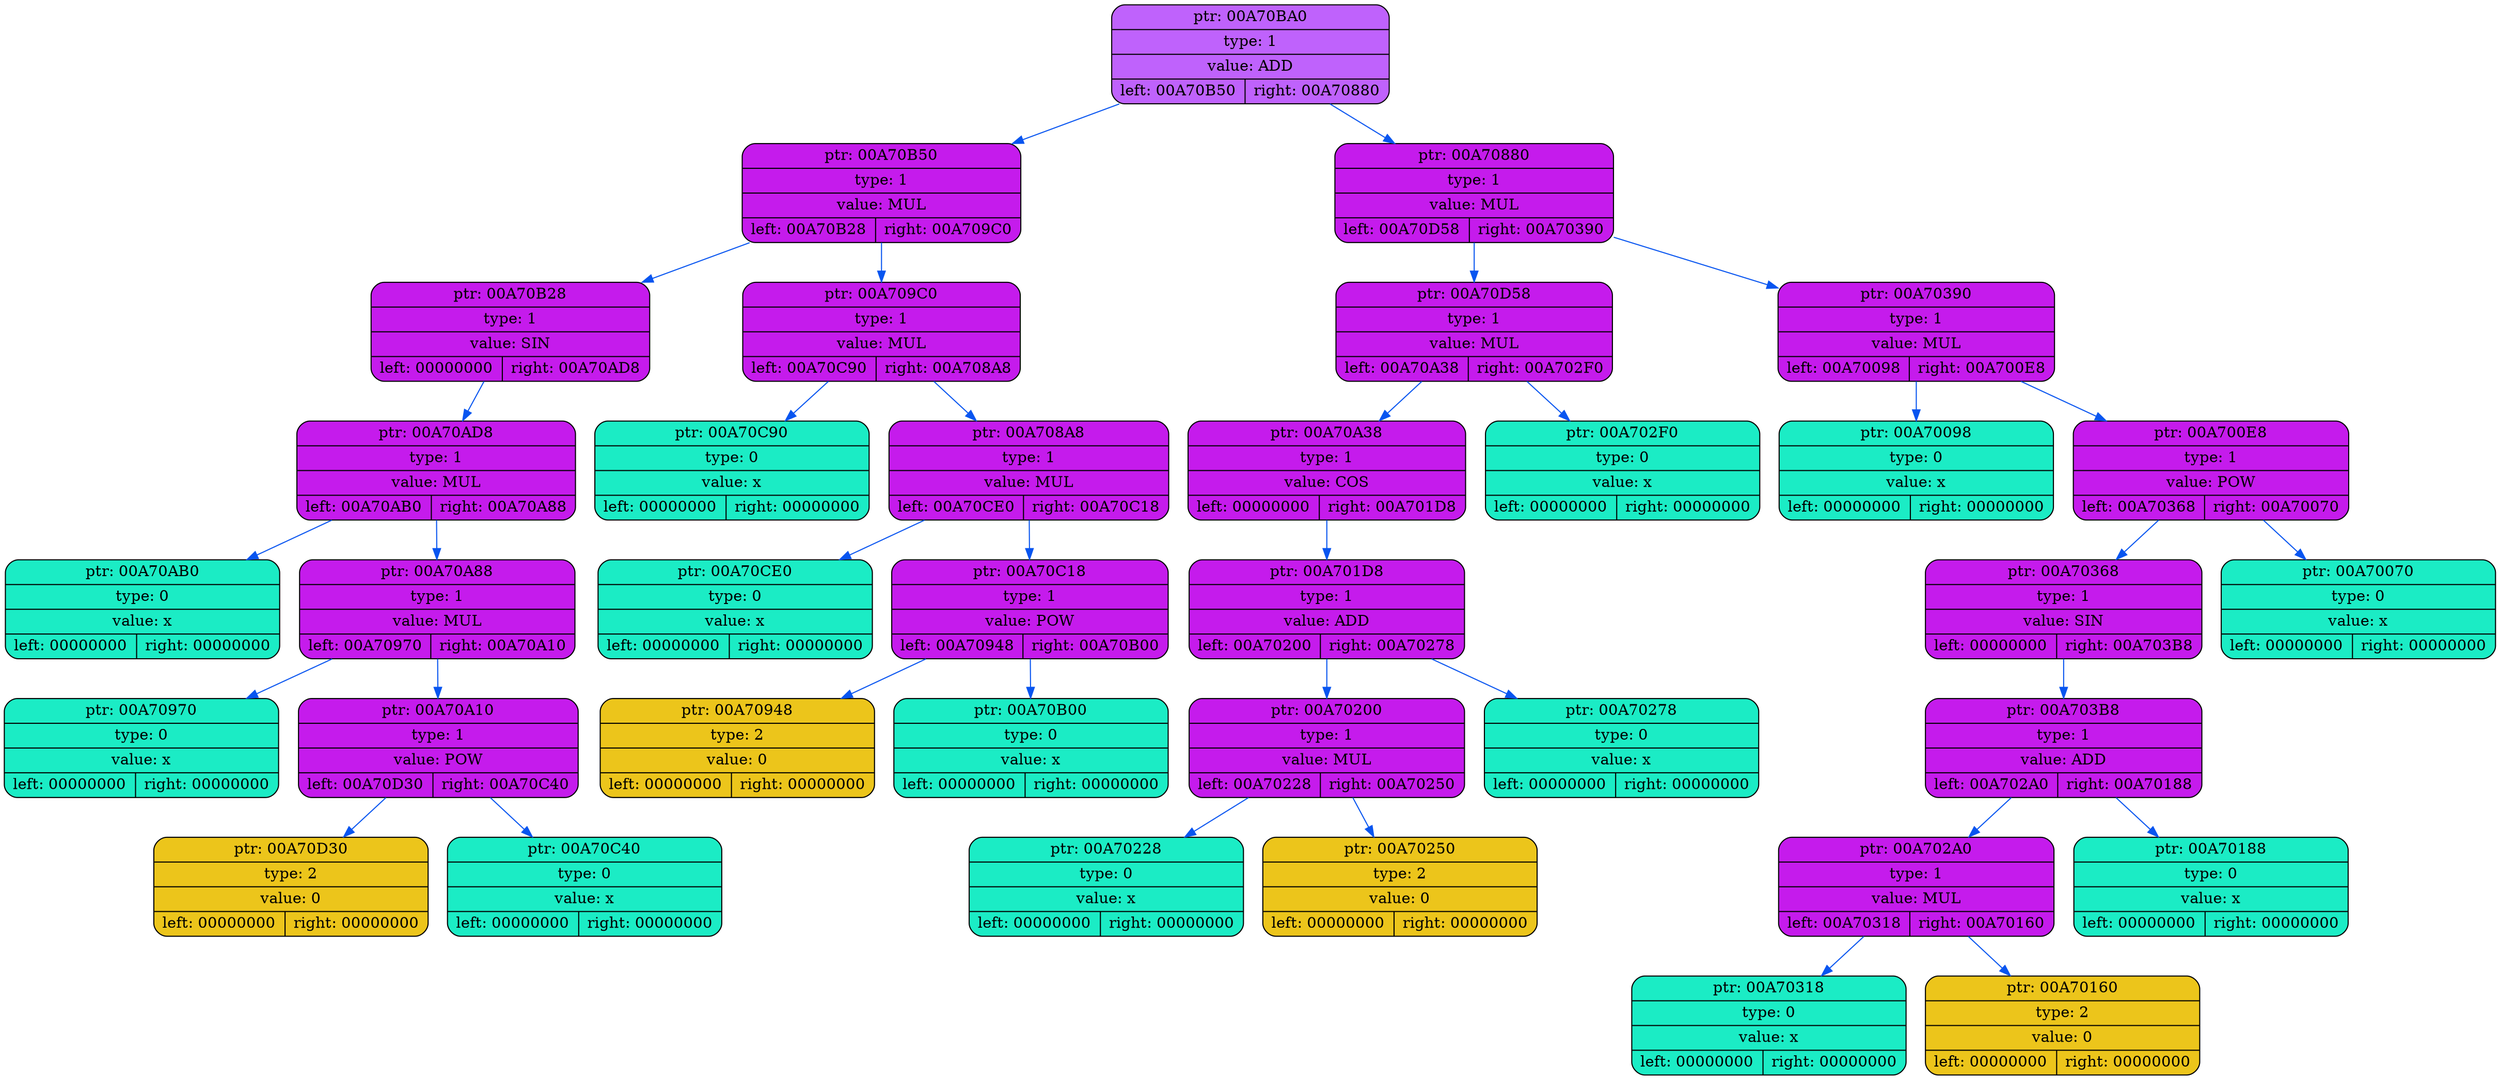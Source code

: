 digraph
{
    rankdir=TP

        node00A70BA0[shape=record,style="rounded,filled",fillcolor="#BF62FC",label="{ ptr: 00A70BA0 | type: 1 | value: ADD| { left: 00A70B50 | right: 00A70880 }}"];
    node00A70BA0 -> node00A70B50[color="#0855F0"]
    node00A70B50[shape=record,style="rounded,filled",fillcolor="#C51BEC",label="{ ptr: 00A70B50 | type: 1 | value: MUL| { left: 00A70B28 | right: 00A709C0 }}"];
    node00A70B50 -> node00A70B28[color="#0855F0"]
    node00A70B28[shape=record,style="rounded,filled",fillcolor="#C51BEC",label="{ ptr: 00A70B28 | type: 1 | value: SIN| { left: 00000000 | right: 00A70AD8 }}"];
    node00A70B28 -> node00A70AD8[color="#0855F0"]
    node00A70AD8[shape=record,style="rounded,filled",fillcolor="#C51BEC",label="{ ptr: 00A70AD8 | type: 1 | value: MUL| { left: 00A70AB0 | right: 00A70A88 }}"];
    node00A70AD8 -> node00A70AB0[color="#0855F0"]
    node00A70AB0[shape=record,style="rounded,filled",fillcolor="#1BECC5",label="{ ptr: 00A70AB0 | type: 0 | value: x| { left: 00000000 | right: 00000000 }}"];
    node00A70AD8 -> node00A70A88[color="#0855F0"]
    node00A70A88[shape=record,style="rounded,filled",fillcolor="#C51BEC",label="{ ptr: 00A70A88 | type: 1 | value: MUL| { left: 00A70970 | right: 00A70A10 }}"];
    node00A70A88 -> node00A70970[color="#0855F0"]
    node00A70970[shape=record,style="rounded,filled",fillcolor="#1BECC5",label="{ ptr: 00A70970 | type: 0 | value: x| { left: 00000000 | right: 00000000 }}"];
    node00A70A88 -> node00A70A10[color="#0855F0"]
    node00A70A10[shape=record,style="rounded,filled",fillcolor="#C51BEC",label="{ ptr: 00A70A10 | type: 1 | value: POW| { left: 00A70D30 | right: 00A70C40 }}"];
    node00A70A10 -> node00A70D30[color="#0855F0"]
    node00A70D30[shape=record,style="rounded,filled",fillcolor="#ECC51B",label="{ ptr: 00A70D30 | type: 2 | value: 0| { left: 00000000 | right: 00000000 }}"];
    node00A70A10 -> node00A70C40[color="#0855F0"]
    node00A70C40[shape=record,style="rounded,filled",fillcolor="#1BECC5",label="{ ptr: 00A70C40 | type: 0 | value: x| { left: 00000000 | right: 00000000 }}"];
    node00A70B50 -> node00A709C0[color="#0855F0"]
    node00A709C0[shape=record,style="rounded,filled",fillcolor="#C51BEC",label="{ ptr: 00A709C0 | type: 1 | value: MUL| { left: 00A70C90 | right: 00A708A8 }}"];
    node00A709C0 -> node00A70C90[color="#0855F0"]
    node00A70C90[shape=record,style="rounded,filled",fillcolor="#1BECC5",label="{ ptr: 00A70C90 | type: 0 | value: x| { left: 00000000 | right: 00000000 }}"];
    node00A709C0 -> node00A708A8[color="#0855F0"]
    node00A708A8[shape=record,style="rounded,filled",fillcolor="#C51BEC",label="{ ptr: 00A708A8 | type: 1 | value: MUL| { left: 00A70CE0 | right: 00A70C18 }}"];
    node00A708A8 -> node00A70CE0[color="#0855F0"]
    node00A70CE0[shape=record,style="rounded,filled",fillcolor="#1BECC5",label="{ ptr: 00A70CE0 | type: 0 | value: x| { left: 00000000 | right: 00000000 }}"];
    node00A708A8 -> node00A70C18[color="#0855F0"]
    node00A70C18[shape=record,style="rounded,filled",fillcolor="#C51BEC",label="{ ptr: 00A70C18 | type: 1 | value: POW| { left: 00A70948 | right: 00A70B00 }}"];
    node00A70C18 -> node00A70948[color="#0855F0"]
    node00A70948[shape=record,style="rounded,filled",fillcolor="#ECC51B",label="{ ptr: 00A70948 | type: 2 | value: 0| { left: 00000000 | right: 00000000 }}"];
    node00A70C18 -> node00A70B00[color="#0855F0"]
    node00A70B00[shape=record,style="rounded,filled",fillcolor="#1BECC5",label="{ ptr: 00A70B00 | type: 0 | value: x| { left: 00000000 | right: 00000000 }}"];
    node00A70BA0 -> node00A70880[color="#0855F0"]
    node00A70880[shape=record,style="rounded,filled",fillcolor="#C51BEC",label="{ ptr: 00A70880 | type: 1 | value: MUL| { left: 00A70D58 | right: 00A70390 }}"];
    node00A70880 -> node00A70D58[color="#0855F0"]
    node00A70D58[shape=record,style="rounded,filled",fillcolor="#C51BEC",label="{ ptr: 00A70D58 | type: 1 | value: MUL| { left: 00A70A38 | right: 00A702F0 }}"];
    node00A70D58 -> node00A70A38[color="#0855F0"]
    node00A70A38[shape=record,style="rounded,filled",fillcolor="#C51BEC",label="{ ptr: 00A70A38 | type: 1 | value: COS| { left: 00000000 | right: 00A701D8 }}"];
    node00A70A38 -> node00A701D8[color="#0855F0"]
    node00A701D8[shape=record,style="rounded,filled",fillcolor="#C51BEC",label="{ ptr: 00A701D8 | type: 1 | value: ADD| { left: 00A70200 | right: 00A70278 }}"];
    node00A701D8 -> node00A70200[color="#0855F0"]
    node00A70200[shape=record,style="rounded,filled",fillcolor="#C51BEC",label="{ ptr: 00A70200 | type: 1 | value: MUL| { left: 00A70228 | right: 00A70250 }}"];
    node00A70200 -> node00A70228[color="#0855F0"]
    node00A70228[shape=record,style="rounded,filled",fillcolor="#1BECC5",label="{ ptr: 00A70228 | type: 0 | value: x| { left: 00000000 | right: 00000000 }}"];
    node00A70200 -> node00A70250[color="#0855F0"]
    node00A70250[shape=record,style="rounded,filled",fillcolor="#ECC51B",label="{ ptr: 00A70250 | type: 2 | value: 0| { left: 00000000 | right: 00000000 }}"];
    node00A701D8 -> node00A70278[color="#0855F0"]
    node00A70278[shape=record,style="rounded,filled",fillcolor="#1BECC5",label="{ ptr: 00A70278 | type: 0 | value: x| { left: 00000000 | right: 00000000 }}"];
    node00A70D58 -> node00A702F0[color="#0855F0"]
    node00A702F0[shape=record,style="rounded,filled",fillcolor="#1BECC5",label="{ ptr: 00A702F0 | type: 0 | value: x| { left: 00000000 | right: 00000000 }}"];
    node00A70880 -> node00A70390[color="#0855F0"]
    node00A70390[shape=record,style="rounded,filled",fillcolor="#C51BEC",label="{ ptr: 00A70390 | type: 1 | value: MUL| { left: 00A70098 | right: 00A700E8 }}"];
    node00A70390 -> node00A70098[color="#0855F0"]
    node00A70098[shape=record,style="rounded,filled",fillcolor="#1BECC5",label="{ ptr: 00A70098 | type: 0 | value: x| { left: 00000000 | right: 00000000 }}"];
    node00A70390 -> node00A700E8[color="#0855F0"]
    node00A700E8[shape=record,style="rounded,filled",fillcolor="#C51BEC",label="{ ptr: 00A700E8 | type: 1 | value: POW| { left: 00A70368 | right: 00A70070 }}"];
    node00A700E8 -> node00A70368[color="#0855F0"]
    node00A70368[shape=record,style="rounded,filled",fillcolor="#C51BEC",label="{ ptr: 00A70368 | type: 1 | value: SIN| { left: 00000000 | right: 00A703B8 }}"];
    node00A70368 -> node00A703B8[color="#0855F0"]
    node00A703B8[shape=record,style="rounded,filled",fillcolor="#C51BEC",label="{ ptr: 00A703B8 | type: 1 | value: ADD| { left: 00A702A0 | right: 00A70188 }}"];
    node00A703B8 -> node00A702A0[color="#0855F0"]
    node00A702A0[shape=record,style="rounded,filled",fillcolor="#C51BEC",label="{ ptr: 00A702A0 | type: 1 | value: MUL| { left: 00A70318 | right: 00A70160 }}"];
    node00A702A0 -> node00A70318[color="#0855F0"]
    node00A70318[shape=record,style="rounded,filled",fillcolor="#1BECC5",label="{ ptr: 00A70318 | type: 0 | value: x| { left: 00000000 | right: 00000000 }}"];
    node00A702A0 -> node00A70160[color="#0855F0"]
    node00A70160[shape=record,style="rounded,filled",fillcolor="#ECC51B",label="{ ptr: 00A70160 | type: 2 | value: 0| { left: 00000000 | right: 00000000 }}"];
    node00A703B8 -> node00A70188[color="#0855F0"]
    node00A70188[shape=record,style="rounded,filled",fillcolor="#1BECC5",label="{ ptr: 00A70188 | type: 0 | value: x| { left: 00000000 | right: 00000000 }}"];
    node00A700E8 -> node00A70070[color="#0855F0"]
    node00A70070[shape=record,style="rounded,filled",fillcolor="#1BECC5",label="{ ptr: 00A70070 | type: 0 | value: x| { left: 00000000 | right: 00000000 }}"];
}